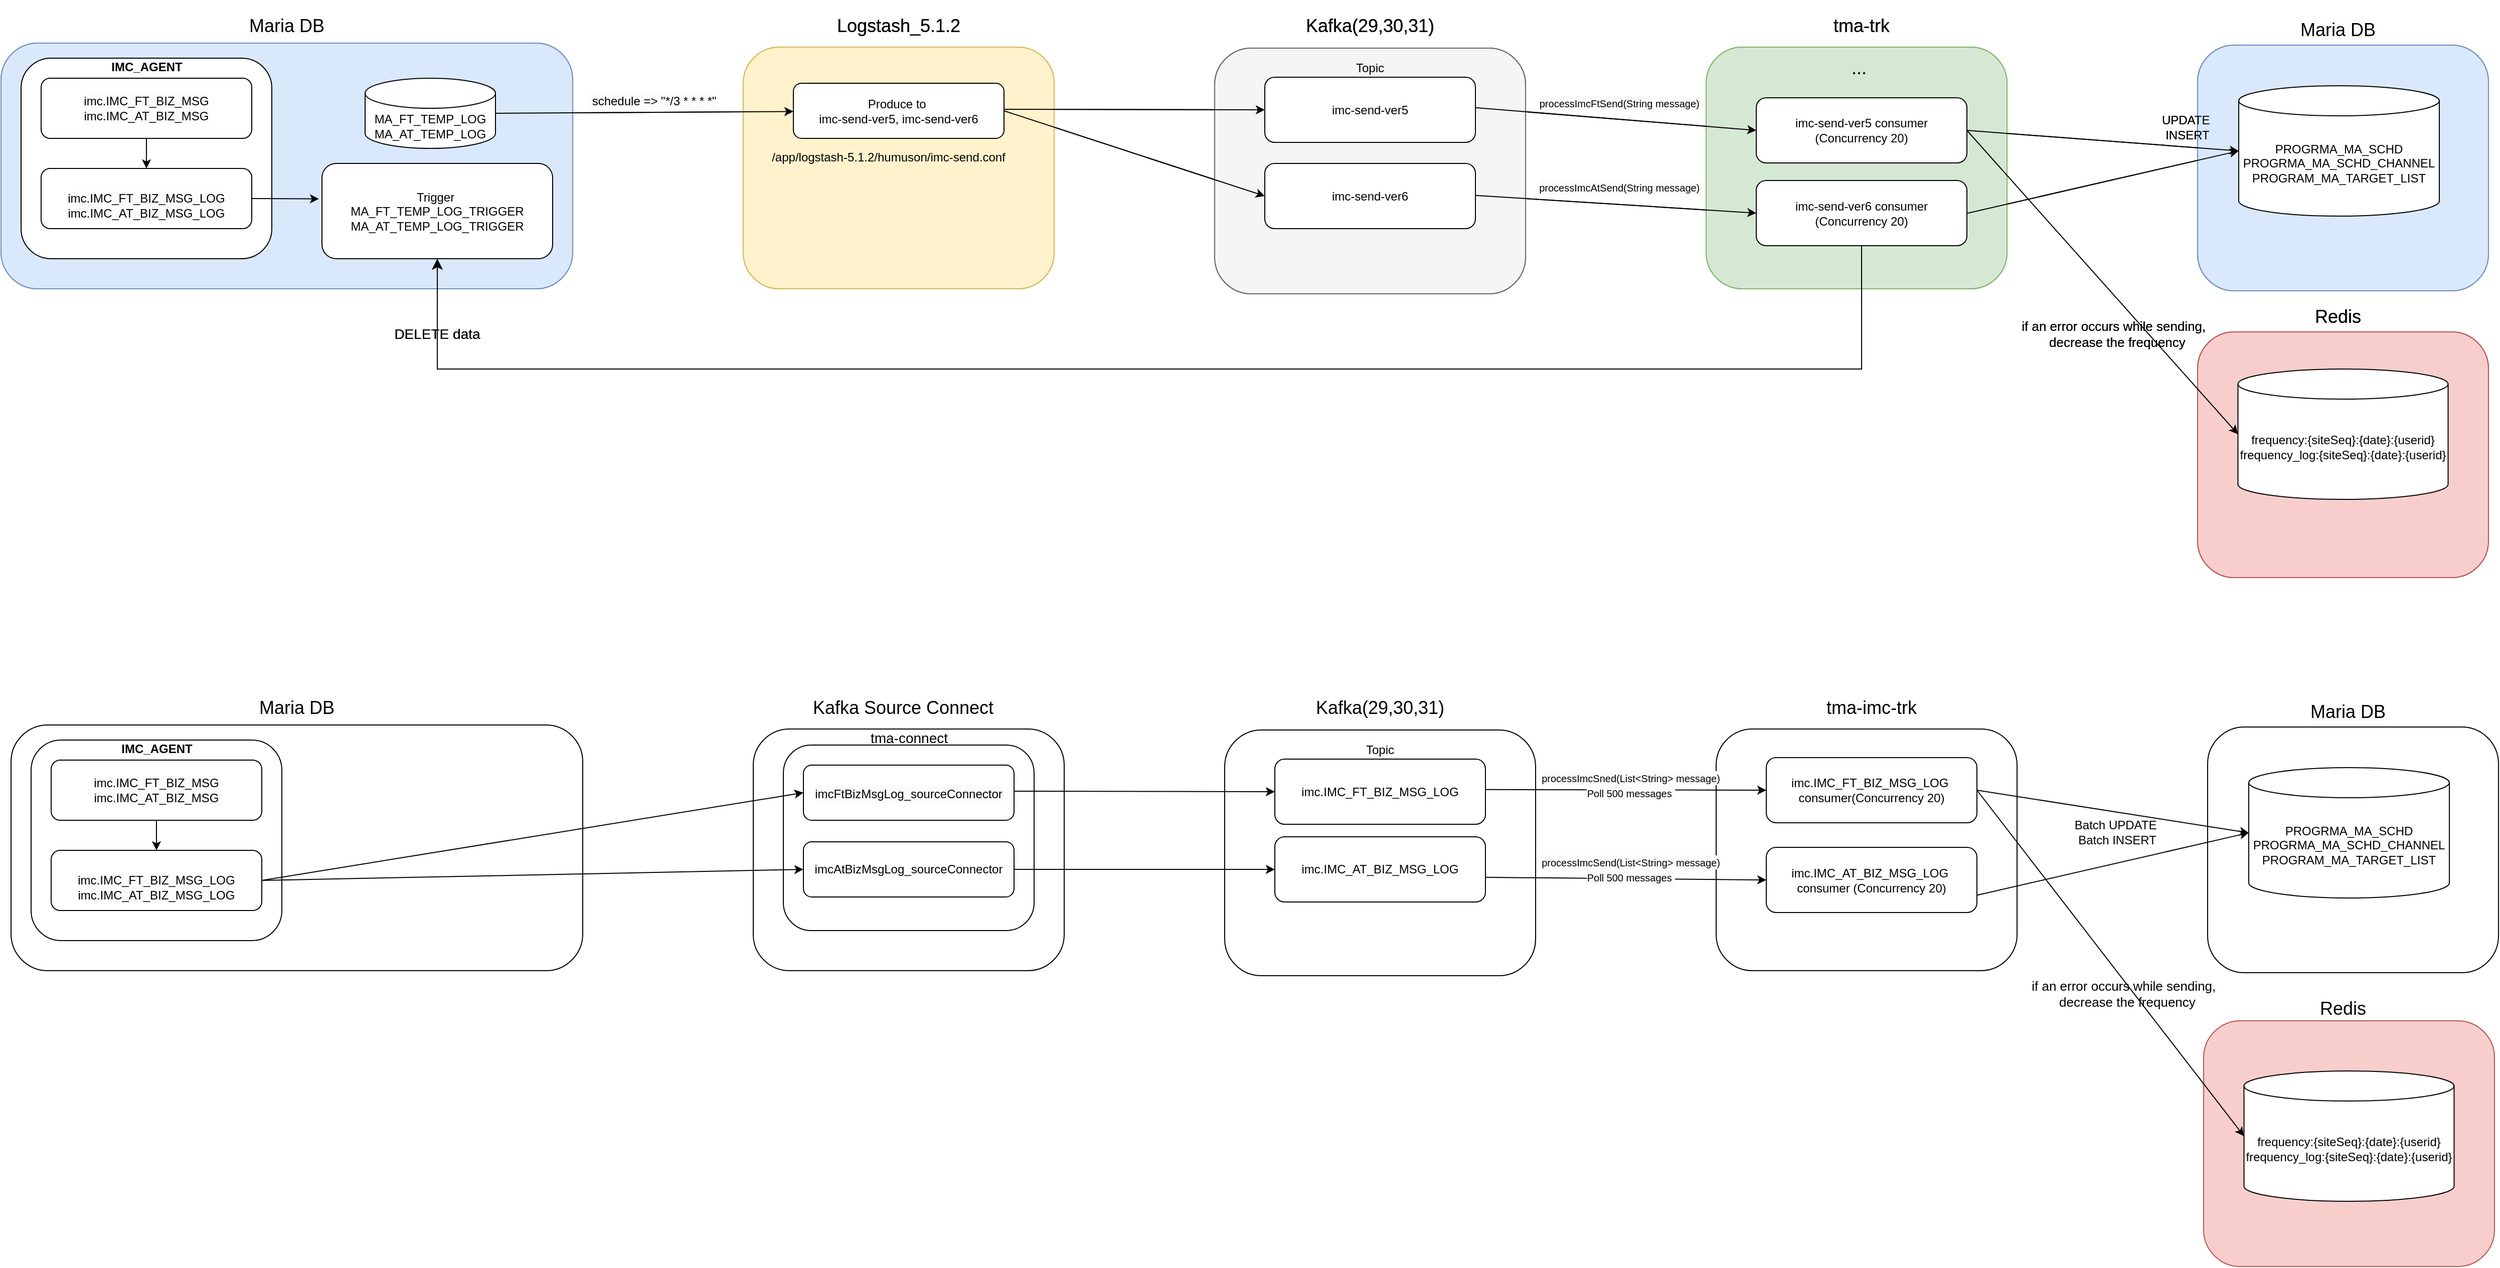 <mxfile version="26.0.8">
  <diagram name="페이지-1" id="2BVbqMhdBLBeodlYeCQW">
    <mxGraphModel dx="2314" dy="1121" grid="1" gridSize="10" guides="1" tooltips="1" connect="1" arrows="1" fold="1" page="1" pageScale="1" pageWidth="827" pageHeight="1169" math="0" shadow="0">
      <root>
        <mxCell id="0" />
        <mxCell id="1" parent="0" />
        <mxCell id="XTlqyo5tHkv6LKNm7WAt-1" value="" style="rounded=1;whiteSpace=wrap;html=1;fillColor=#dae8fc;strokeColor=#6c8ebf;" vertex="1" parent="1">
          <mxGeometry x="50" y="95" width="570" height="245" as="geometry" />
        </mxCell>
        <mxCell id="XTlqyo5tHkv6LKNm7WAt-2" value="" style="rounded=1;whiteSpace=wrap;html=1;" vertex="1" parent="1">
          <mxGeometry x="70" y="110" width="250" height="200" as="geometry" />
        </mxCell>
        <mxCell id="XTlqyo5tHkv6LKNm7WAt-3" value="Trigger&amp;nbsp;&lt;div&gt;MA_FT_TEMP_LOG_TRIGGER&lt;/div&gt;&lt;div&gt;MA_AT_TEMP_LOG_TRIGGER&lt;/div&gt;" style="rounded=1;whiteSpace=wrap;html=1;" vertex="1" parent="1">
          <mxGeometry x="370" y="215" width="230" height="95" as="geometry" />
        </mxCell>
        <mxCell id="XTlqyo5tHkv6LKNm7WAt-4" value="&lt;h3&gt;&lt;span style=&quot;color: rgb(0, 0, 0); font-family: Helvetica; font-style: normal; font-variant-ligatures: normal; font-variant-caps: normal; font-weight: 400; letter-spacing: normal; orphans: 2; text-align: center; text-indent: 0px; text-transform: none; widows: 2; word-spacing: 0px; -webkit-text-stroke-width: 0px; white-space: normal; background-color: rgb(251, 251, 251); text-decoration-thickness: initial; text-decoration-style: initial; text-decoration-color: initial; float: none; display: inline !important;&quot;&gt;&lt;font style=&quot;font-size: 18px;&quot;&gt;Maria DB&lt;/font&gt;&lt;/span&gt;&lt;/h3&gt;" style="text;html=1;align=center;verticalAlign=middle;whiteSpace=wrap;rounded=0;" vertex="1" parent="1">
          <mxGeometry x="265" y="60" width="140" height="35" as="geometry" />
        </mxCell>
        <mxCell id="XTlqyo5tHkv6LKNm7WAt-5" value="&lt;br style=&quot;forced-color-adjust: none; color: rgb(0, 0, 0); font-family: Helvetica; font-size: 12px; font-style: normal; font-variant-ligatures: normal; font-variant-caps: normal; font-weight: 400; letter-spacing: normal; orphans: 2; text-align: center; text-indent: 0px; text-transform: none; widows: 2; word-spacing: 0px; -webkit-text-stroke-width: 0px; white-space: normal; background-color: rgb(251, 251, 251); text-decoration-thickness: initial; text-decoration-style: initial; text-decoration-color: initial;&quot;&gt;&lt;div style=&quot;forced-color-adjust: none; color: rgb(0, 0, 0); font-family: Helvetica; font-size: 12px; font-style: normal; font-variant-ligatures: normal; font-variant-caps: normal; font-weight: 400; letter-spacing: normal; orphans: 2; text-align: center; text-indent: 0px; text-transform: none; widows: 2; word-spacing: 0px; -webkit-text-stroke-width: 0px; white-space: normal; background-color: rgb(251, 251, 251); text-decoration-thickness: initial; text-decoration-style: initial; text-decoration-color: initial;&quot;&gt;imc.IMC_FT_BIZ_MSG_LOG&lt;/div&gt;&lt;div style=&quot;forced-color-adjust: none; color: rgb(0, 0, 0); font-family: Helvetica; font-size: 12px; font-style: normal; font-variant-ligatures: normal; font-variant-caps: normal; font-weight: 400; letter-spacing: normal; orphans: 2; text-align: center; text-indent: 0px; text-transform: none; widows: 2; word-spacing: 0px; -webkit-text-stroke-width: 0px; white-space: normal; background-color: rgb(251, 251, 251); text-decoration-thickness: initial; text-decoration-style: initial; text-decoration-color: initial;&quot;&gt;imc.IMC_AT_BIZ_MSG_LOG&lt;/div&gt;" style="rounded=1;whiteSpace=wrap;html=1;" vertex="1" parent="1">
          <mxGeometry x="90" y="220" width="210" height="60" as="geometry" />
        </mxCell>
        <mxCell id="XTlqyo5tHkv6LKNm7WAt-6" value="&lt;span style=&quot;color: rgb(0, 0, 0); font-family: Helvetica; font-size: 12px; font-style: normal; font-variant-ligatures: normal; font-variant-caps: normal; font-weight: 400; letter-spacing: normal; orphans: 2; text-align: center; text-indent: 0px; text-transform: none; widows: 2; word-spacing: 0px; -webkit-text-stroke-width: 0px; white-space: normal; background-color: rgb(251, 251, 251); text-decoration-thickness: initial; text-decoration-style: initial; text-decoration-color: initial; float: none; display: inline !important;&quot;&gt;imc.IMC_FT_BIZ_MSG&lt;/span&gt;&lt;div&gt;&lt;span style=&quot;color: rgb(0, 0, 0); font-family: Helvetica; font-size: 12px; font-style: normal; font-variant-ligatures: normal; font-variant-caps: normal; font-weight: 400; letter-spacing: normal; orphans: 2; text-align: center; text-indent: 0px; text-transform: none; widows: 2; word-spacing: 0px; -webkit-text-stroke-width: 0px; white-space: normal; background-color: rgb(251, 251, 251); text-decoration-thickness: initial; text-decoration-style: initial; text-decoration-color: initial; float: none; display: inline !important;&quot;&gt;imc.IMC_AT_BIZ_MSG&lt;/span&gt;&lt;/div&gt;" style="rounded=1;whiteSpace=wrap;html=1;" vertex="1" parent="1">
          <mxGeometry x="90" y="130" width="210" height="60" as="geometry" />
        </mxCell>
        <mxCell id="XTlqyo5tHkv6LKNm7WAt-7" value="" style="endArrow=classic;html=1;rounded=0;exitX=0.5;exitY=1;exitDx=0;exitDy=0;entryX=0.5;entryY=0;entryDx=0;entryDy=0;" edge="1" parent="1" source="XTlqyo5tHkv6LKNm7WAt-6" target="XTlqyo5tHkv6LKNm7WAt-5">
          <mxGeometry width="50" height="50" relative="1" as="geometry">
            <mxPoint x="400" y="340" as="sourcePoint" />
            <mxPoint x="450" y="290" as="targetPoint" />
          </mxGeometry>
        </mxCell>
        <mxCell id="XTlqyo5tHkv6LKNm7WAt-8" value="&lt;font style=&quot;font-size: 12px;&quot;&gt;IMC_AGENT&lt;/font&gt;" style="text;strokeColor=none;fillColor=none;html=1;fontSize=24;fontStyle=1;verticalAlign=middle;align=center;" vertex="1" parent="1">
          <mxGeometry x="145" y="100" width="100" height="30" as="geometry" />
        </mxCell>
        <mxCell id="XTlqyo5tHkv6LKNm7WAt-9" value="MA_FT_TEMP_LOG&lt;div&gt;MA_AT_TEMP_LOG&lt;/div&gt;" style="shape=cylinder3;whiteSpace=wrap;html=1;boundedLbl=1;backgroundOutline=1;size=15;" vertex="1" parent="1">
          <mxGeometry x="413" y="130" width="130" height="70" as="geometry" />
        </mxCell>
        <mxCell id="XTlqyo5tHkv6LKNm7WAt-10" value="" style="rounded=1;whiteSpace=wrap;html=1;fillColor=#fff2cc;strokeColor=#d6b656;" vertex="1" parent="1">
          <mxGeometry x="790" y="99" width="310" height="241" as="geometry" />
        </mxCell>
        <mxCell id="XTlqyo5tHkv6LKNm7WAt-11" value="&lt;font style=&quot;font-size: 18px;&quot;&gt;Logstash_5.1.2&lt;/font&gt;" style="text;html=1;align=center;verticalAlign=middle;whiteSpace=wrap;rounded=0;" vertex="1" parent="1">
          <mxGeometry x="875" y="60" width="140" height="35" as="geometry" />
        </mxCell>
        <mxCell id="XTlqyo5tHkv6LKNm7WAt-12" value="" style="endArrow=classic;html=1;rounded=0;exitX=1;exitY=0.5;exitDx=0;exitDy=0;entryX=-0.013;entryY=0.372;entryDx=0;entryDy=0;entryPerimeter=0;" edge="1" parent="1" source="XTlqyo5tHkv6LKNm7WAt-5" target="XTlqyo5tHkv6LKNm7WAt-3">
          <mxGeometry width="50" height="50" relative="1" as="geometry">
            <mxPoint x="700" y="300" as="sourcePoint" />
            <mxPoint x="750" y="250" as="targetPoint" />
          </mxGeometry>
        </mxCell>
        <mxCell id="XTlqyo5tHkv6LKNm7WAt-13" value="Produce to&amp;nbsp;&lt;div&gt;imc-send-ver5, imc-send-ver6&lt;/div&gt;" style="rounded=1;whiteSpace=wrap;html=1;" vertex="1" parent="1">
          <mxGeometry x="840" y="135" width="210" height="55" as="geometry" />
        </mxCell>
        <mxCell id="XTlqyo5tHkv6LKNm7WAt-14" value="" style="rounded=1;whiteSpace=wrap;html=1;fillColor=#f5f5f5;fontColor=#333333;strokeColor=#666666;" vertex="1" parent="1">
          <mxGeometry x="1260" y="100" width="310" height="245" as="geometry" />
        </mxCell>
        <mxCell id="XTlqyo5tHkv6LKNm7WAt-15" value="&lt;font style=&quot;font-size: 18px;&quot;&gt;Kafka(29,30,31)&lt;/font&gt;" style="text;html=1;align=center;verticalAlign=middle;whiteSpace=wrap;rounded=0;" vertex="1" parent="1">
          <mxGeometry x="1345" y="60" width="140" height="35" as="geometry" />
        </mxCell>
        <mxCell id="XTlqyo5tHkv6LKNm7WAt-16" value="imc-send-ver5" style="rounded=1;whiteSpace=wrap;html=1;" vertex="1" parent="1">
          <mxGeometry x="1310" y="129" width="210" height="65" as="geometry" />
        </mxCell>
        <mxCell id="XTlqyo5tHkv6LKNm7WAt-17" value="Topic" style="text;html=1;align=center;verticalAlign=middle;whiteSpace=wrap;rounded=0;" vertex="1" parent="1">
          <mxGeometry x="1385" y="105" width="60" height="30" as="geometry" />
        </mxCell>
        <mxCell id="XTlqyo5tHkv6LKNm7WAt-18" value="" style="endArrow=classic;html=1;rounded=0;exitX=1;exitY=0.5;exitDx=0;exitDy=0;exitPerimeter=0;" edge="1" parent="1" source="XTlqyo5tHkv6LKNm7WAt-9" target="XTlqyo5tHkv6LKNm7WAt-13">
          <mxGeometry width="50" height="50" relative="1" as="geometry">
            <mxPoint x="970" y="300" as="sourcePoint" />
            <mxPoint x="1020" y="250" as="targetPoint" />
          </mxGeometry>
        </mxCell>
        <mxCell id="XTlqyo5tHkv6LKNm7WAt-19" value="&lt;meta charset=&quot;utf-8&quot;&gt;&lt;span style=&quot;color: rgb(0, 0, 0); font-family: Helvetica; font-size: 12px; font-style: normal; font-variant-ligatures: normal; font-variant-caps: normal; font-weight: 400; letter-spacing: normal; orphans: 2; text-align: center; text-indent: 0px; text-transform: none; widows: 2; word-spacing: 0px; -webkit-text-stroke-width: 0px; white-space: normal; background-color: rgb(251, 251, 251); text-decoration-thickness: initial; text-decoration-style: initial; text-decoration-color: initial; display: inline !important; float: none;&quot;&gt;&amp;nbsp;schedule =&amp;gt; &quot;*/3 * * * *&quot;&lt;/span&gt;" style="text;strokeColor=none;fillColor=none;align=left;verticalAlign=middle;spacingLeft=4;spacingRight=4;overflow=hidden;points=[[0,0.5],[1,0.5]];portConstraint=eastwest;rotatable=0;whiteSpace=wrap;html=1;" vertex="1" parent="1">
          <mxGeometry x="630" y="135" width="160" height="35" as="geometry" />
        </mxCell>
        <mxCell id="XTlqyo5tHkv6LKNm7WAt-20" value="" style="endArrow=classic;html=1;rounded=0;exitX=1;exitY=0.5;exitDx=0;exitDy=0;exitPerimeter=0;entryX=0;entryY=0.5;entryDx=0;entryDy=0;" edge="1" parent="1" target="XTlqyo5tHkv6LKNm7WAt-16">
          <mxGeometry width="50" height="50" relative="1" as="geometry">
            <mxPoint x="1050" y="161" as="sourcePoint" />
            <mxPoint x="1347" y="159" as="targetPoint" />
          </mxGeometry>
        </mxCell>
        <mxCell id="XTlqyo5tHkv6LKNm7WAt-21" value="imc-send-ver6" style="rounded=1;whiteSpace=wrap;html=1;" vertex="1" parent="1">
          <mxGeometry x="1310" y="215" width="210" height="65" as="geometry" />
        </mxCell>
        <mxCell id="XTlqyo5tHkv6LKNm7WAt-22" value="" style="endArrow=classic;html=1;rounded=0;exitX=1;exitY=0.5;exitDx=0;exitDy=0;entryX=0;entryY=0.5;entryDx=0;entryDy=0;" edge="1" parent="1" source="XTlqyo5tHkv6LKNm7WAt-13" target="XTlqyo5tHkv6LKNm7WAt-21">
          <mxGeometry width="50" height="50" relative="1" as="geometry">
            <mxPoint x="1060" y="171" as="sourcePoint" />
            <mxPoint x="1320" y="172" as="targetPoint" />
          </mxGeometry>
        </mxCell>
        <mxCell id="XTlqyo5tHkv6LKNm7WAt-23" value="/app/logstash-5.1.2/humuson/imc-send.conf" style="text;html=1;align=center;verticalAlign=middle;whiteSpace=wrap;rounded=0;" vertex="1" parent="1">
          <mxGeometry x="780" y="194" width="310" height="30" as="geometry" />
        </mxCell>
        <mxCell id="XTlqyo5tHkv6LKNm7WAt-24" value="" style="rounded=1;whiteSpace=wrap;html=1;fillColor=#d5e8d4;strokeColor=#82b366;" vertex="1" parent="1">
          <mxGeometry x="1750" y="99" width="300" height="241" as="geometry" />
        </mxCell>
        <mxCell id="XTlqyo5tHkv6LKNm7WAt-25" value="&lt;font style=&quot;font-size: 18px;&quot;&gt;tma-trk&lt;/font&gt;" style="text;html=1;align=center;verticalAlign=middle;whiteSpace=wrap;rounded=0;" vertex="1" parent="1">
          <mxGeometry x="1835" y="60" width="140" height="35" as="geometry" />
        </mxCell>
        <mxCell id="XTlqyo5tHkv6LKNm7WAt-26" value="imc-send-ver5 consumer&lt;div&gt;(Concurrency 20)&lt;/div&gt;" style="rounded=1;whiteSpace=wrap;html=1;" vertex="1" parent="1">
          <mxGeometry x="1800" y="149.5" width="210" height="65" as="geometry" />
        </mxCell>
        <mxCell id="XTlqyo5tHkv6LKNm7WAt-27" value="imc-send-ver6 consumer&lt;div&gt;(Concurrency 20)&lt;/div&gt;" style="rounded=1;whiteSpace=wrap;html=1;" vertex="1" parent="1">
          <mxGeometry x="1800" y="232" width="210" height="65" as="geometry" />
        </mxCell>
        <mxCell id="XTlqyo5tHkv6LKNm7WAt-28" value="&lt;font style=&quot;font-size: 18px;&quot;&gt;...&amp;nbsp;&lt;/font&gt;" style="text;html=1;align=center;verticalAlign=middle;whiteSpace=wrap;rounded=0;" vertex="1" parent="1">
          <mxGeometry x="1835" y="102.5" width="140" height="35" as="geometry" />
        </mxCell>
        <mxCell id="XTlqyo5tHkv6LKNm7WAt-29" value="" style="edgeStyle=segmentEdgeStyle;endArrow=classic;html=1;curved=0;rounded=0;endSize=8;startSize=8;entryX=0.5;entryY=1;entryDx=0;entryDy=0;exitX=0.5;exitY=1;exitDx=0;exitDy=0;" edge="1" parent="1" source="XTlqyo5tHkv6LKNm7WAt-27" target="XTlqyo5tHkv6LKNm7WAt-3">
          <mxGeometry width="50" height="50" relative="1" as="geometry">
            <mxPoint x="1689.412" y="420" as="sourcePoint" />
            <mxPoint x="450" y="320" as="targetPoint" />
            <Array as="points">
              <mxPoint x="1905" y="420" />
              <mxPoint x="485" y="420" />
            </Array>
          </mxGeometry>
        </mxCell>
        <mxCell id="XTlqyo5tHkv6LKNm7WAt-30" value="&lt;font style=&quot;font-size: 14px;&quot;&gt;DELETE data&lt;/font&gt;" style="text;html=1;align=center;verticalAlign=middle;whiteSpace=wrap;rounded=0;" vertex="1" parent="1">
          <mxGeometry x="415" y="370" width="140" height="30" as="geometry" />
        </mxCell>
        <mxCell id="XTlqyo5tHkv6LKNm7WAt-31" value="" style="endArrow=classic;html=1;rounded=0;exitX=1;exitY=0.5;exitDx=0;exitDy=0;exitPerimeter=0;entryX=0;entryY=0.5;entryDx=0;entryDy=0;" edge="1" parent="1" target="XTlqyo5tHkv6LKNm7WAt-26">
          <mxGeometry width="50" height="50" relative="1" as="geometry">
            <mxPoint x="1520" y="159.41" as="sourcePoint" />
            <mxPoint x="1780" y="160.41" as="targetPoint" />
          </mxGeometry>
        </mxCell>
        <mxCell id="XTlqyo5tHkv6LKNm7WAt-32" value="" style="endArrow=classic;html=1;rounded=0;exitX=1;exitY=0.5;exitDx=0;exitDy=0;exitPerimeter=0;entryX=0;entryY=0.5;entryDx=0;entryDy=0;" edge="1" parent="1" target="XTlqyo5tHkv6LKNm7WAt-27">
          <mxGeometry width="50" height="50" relative="1" as="geometry">
            <mxPoint x="1520" y="246.91" as="sourcePoint" />
            <mxPoint x="1780" y="247.91" as="targetPoint" />
          </mxGeometry>
        </mxCell>
        <mxCell id="XTlqyo5tHkv6LKNm7WAt-33" value="&lt;span style=&quot;color: rgb(0, 0, 0); font-family: Helvetica; font-style: normal; font-variant-ligatures: normal; font-variant-caps: normal; font-weight: 400; letter-spacing: normal; orphans: 2; text-align: center; text-indent: 0px; text-transform: none; widows: 2; word-spacing: 0px; -webkit-text-stroke-width: 0px; white-space: normal; background-color: rgb(251, 251, 251); text-decoration-thickness: initial; text-decoration-style: initial; text-decoration-color: initial; float: none; display: inline !important;&quot;&gt;&lt;font style=&quot;font-size: 10px;&quot;&gt;processImcSned(String message)&amp;nbsp;&lt;/font&gt;&lt;/span&gt;" style="text;html=1;align=center;verticalAlign=middle;whiteSpace=wrap;rounded=0;" vertex="1" parent="1">
          <mxGeometry x="1560" y="140" width="210" height="30" as="geometry" />
        </mxCell>
        <mxCell id="XTlqyo5tHkv6LKNm7WAt-34" value="&lt;span style=&quot;color: rgb(0, 0, 0); font-family: Helvetica; font-style: normal; font-variant-ligatures: normal; font-variant-caps: normal; font-weight: 400; letter-spacing: normal; orphans: 2; text-align: center; text-indent: 0px; text-transform: none; widows: 2; word-spacing: 0px; -webkit-text-stroke-width: 0px; white-space: normal; background-color: rgb(251, 251, 251); text-decoration-thickness: initial; text-decoration-style: initial; text-decoration-color: initial; float: none; display: inline !important;&quot;&gt;&lt;font style=&quot;font-size: 10px;&quot;&gt;processImcSned(String message)&amp;nbsp;&lt;/font&gt;&lt;/span&gt;" style="text;html=1;align=center;verticalAlign=middle;whiteSpace=wrap;rounded=0;" vertex="1" parent="1">
          <mxGeometry x="1560" y="224" width="210" height="30" as="geometry" />
        </mxCell>
        <mxCell id="XTlqyo5tHkv6LKNm7WAt-35" value="&lt;h3&gt;&lt;span style=&quot;color: rgb(0, 0, 0); font-family: Helvetica; font-style: normal; font-variant-ligatures: normal; font-variant-caps: normal; font-weight: 400; letter-spacing: normal; orphans: 2; text-align: center; text-indent: 0px; text-transform: none; widows: 2; word-spacing: 0px; -webkit-text-stroke-width: 0px; white-space: normal; background-color: rgb(251, 251, 251); text-decoration-thickness: initial; text-decoration-style: initial; text-decoration-color: initial; float: none; display: inline !important;&quot;&gt;&lt;font style=&quot;font-size: 18px;&quot;&gt;Maria DB&lt;/font&gt;&lt;/span&gt;&lt;/h3&gt;" style="text;html=1;align=center;verticalAlign=middle;whiteSpace=wrap;rounded=0;" vertex="1" parent="1">
          <mxGeometry x="2310" y="64" width="140" height="35" as="geometry" />
        </mxCell>
        <mxCell id="XTlqyo5tHkv6LKNm7WAt-36" value="" style="rounded=1;whiteSpace=wrap;html=1;fillColor=#dae8fc;strokeColor=#6c8ebf;" vertex="1" parent="1">
          <mxGeometry x="2240" y="97" width="290" height="245" as="geometry" />
        </mxCell>
        <mxCell id="XTlqyo5tHkv6LKNm7WAt-37" value="PROGRMA_MA_SCHD&lt;div&gt;PROGRMA_MA_SCHD_CHANNEL&lt;/div&gt;&lt;div&gt;PROGRAM_MA_TARGET_LIST&lt;/div&gt;" style="shape=cylinder3;whiteSpace=wrap;html=1;boundedLbl=1;backgroundOutline=1;size=15;" vertex="1" parent="1">
          <mxGeometry x="2281" y="137.5" width="200" height="130" as="geometry" />
        </mxCell>
        <mxCell id="XTlqyo5tHkv6LKNm7WAt-38" value="" style="endArrow=classic;html=1;rounded=0;exitX=1;exitY=0.5;exitDx=0;exitDy=0;entryX=0;entryY=0.5;entryDx=0;entryDy=0;entryPerimeter=0;" edge="1" parent="1" source="XTlqyo5tHkv6LKNm7WAt-26" target="XTlqyo5tHkv6LKNm7WAt-37">
          <mxGeometry width="50" height="50" relative="1" as="geometry">
            <mxPoint x="2009.0" y="174" as="sourcePoint" />
            <mxPoint x="2289.0" y="182.02" as="targetPoint" />
          </mxGeometry>
        </mxCell>
        <mxCell id="XTlqyo5tHkv6LKNm7WAt-39" value="" style="endArrow=classic;html=1;rounded=0;exitX=1;exitY=0.5;exitDx=0;exitDy=0;entryX=0;entryY=0.5;entryDx=0;entryDy=0;entryPerimeter=0;" edge="1" parent="1" target="XTlqyo5tHkv6LKNm7WAt-37">
          <mxGeometry width="50" height="50" relative="1" as="geometry">
            <mxPoint x="2010.0" y="264.75" as="sourcePoint" />
            <mxPoint x="2291" y="213.25" as="targetPoint" />
          </mxGeometry>
        </mxCell>
        <mxCell id="XTlqyo5tHkv6LKNm7WAt-40" value="UPDATE&amp;nbsp;&lt;div&gt;INSERT&lt;/div&gt;" style="text;html=1;align=center;verticalAlign=middle;whiteSpace=wrap;rounded=0;" vertex="1" parent="1">
          <mxGeometry x="2170" y="164" width="120" height="30" as="geometry" />
        </mxCell>
        <mxCell id="XTlqyo5tHkv6LKNm7WAt-41" value="&lt;h3&gt;&lt;span style=&quot;font-size: 18px; font-weight: 400;&quot;&gt;Redis&lt;/span&gt;&lt;/h3&gt;" style="text;html=1;align=center;verticalAlign=middle;whiteSpace=wrap;rounded=0;" vertex="1" parent="1">
          <mxGeometry x="2310" y="350" width="140" height="35" as="geometry" />
        </mxCell>
        <mxCell id="XTlqyo5tHkv6LKNm7WAt-42" value="" style="rounded=1;whiteSpace=wrap;html=1;fillColor=#f8cecc;strokeColor=#b85450;" vertex="1" parent="1">
          <mxGeometry x="2240" y="383" width="290" height="245" as="geometry" />
        </mxCell>
        <mxCell id="XTlqyo5tHkv6LKNm7WAt-43" value="&lt;br&gt;&lt;div&gt;frequency:&lt;span style=&quot;background-color: transparent; color: light-dark(rgb(0, 0, 0), rgb(255, 255, 255));&quot;&gt;{siteSeq}:{date}:{userid}&lt;/span&gt;&lt;/div&gt;&lt;div&gt;frequency_log:{siteSeq}:{date}:{userid}&lt;/div&gt;" style="shape=cylinder3;whiteSpace=wrap;html=1;boundedLbl=1;backgroundOutline=1;size=15;" vertex="1" parent="1">
          <mxGeometry x="2270.5" y="423.5" width="229" height="130" as="geometry" />
        </mxCell>
        <mxCell id="XTlqyo5tHkv6LKNm7WAt-45" value="&lt;font style=&quot;font-size: 13px;&quot;&gt;if an error occurs while sending,&amp;nbsp;&amp;nbsp;&lt;/font&gt;&lt;div&gt;&lt;font style=&quot;font-size: 13px;&quot;&gt;decrease the frequency&lt;/font&gt;&lt;/div&gt;" style="text;html=1;align=center;verticalAlign=middle;whiteSpace=wrap;rounded=0;" vertex="1" parent="1">
          <mxGeometry x="2050" y="370" width="220" height="30" as="geometry" />
        </mxCell>
        <mxCell id="XTlqyo5tHkv6LKNm7WAt-46" value="" style="rounded=1;whiteSpace=wrap;html=1;fillColor=#dae8fc;strokeColor=#6c8ebf;" vertex="1" parent="1">
          <mxGeometry x="50" y="95" width="570" height="245" as="geometry" />
        </mxCell>
        <mxCell id="XTlqyo5tHkv6LKNm7WAt-47" value="" style="rounded=1;whiteSpace=wrap;html=1;" vertex="1" parent="1">
          <mxGeometry x="70" y="110" width="250" height="200" as="geometry" />
        </mxCell>
        <mxCell id="XTlqyo5tHkv6LKNm7WAt-48" value="Trigger&amp;nbsp;&lt;div&gt;MA_FT_TEMP_LOG_TRIGGER&lt;/div&gt;&lt;div&gt;MA_AT_TEMP_LOG_TRIGGER&lt;/div&gt;" style="rounded=1;whiteSpace=wrap;html=1;" vertex="1" parent="1">
          <mxGeometry x="370" y="215" width="230" height="95" as="geometry" />
        </mxCell>
        <mxCell id="XTlqyo5tHkv6LKNm7WAt-49" value="&lt;h3&gt;&lt;span style=&quot;color: rgb(0, 0, 0); font-family: Helvetica; font-style: normal; font-variant-ligatures: normal; font-variant-caps: normal; font-weight: 400; letter-spacing: normal; orphans: 2; text-align: center; text-indent: 0px; text-transform: none; widows: 2; word-spacing: 0px; -webkit-text-stroke-width: 0px; white-space: normal; background-color: rgb(251, 251, 251); text-decoration-thickness: initial; text-decoration-style: initial; text-decoration-color: initial; float: none; display: inline !important;&quot;&gt;&lt;font style=&quot;font-size: 18px;&quot;&gt;Maria DB&lt;/font&gt;&lt;/span&gt;&lt;/h3&gt;" style="text;html=1;align=center;verticalAlign=middle;whiteSpace=wrap;rounded=0;" vertex="1" parent="1">
          <mxGeometry x="265" y="60" width="140" height="35" as="geometry" />
        </mxCell>
        <mxCell id="XTlqyo5tHkv6LKNm7WAt-50" value="&lt;br style=&quot;forced-color-adjust: none; color: rgb(0, 0, 0); font-family: Helvetica; font-size: 12px; font-style: normal; font-variant-ligatures: normal; font-variant-caps: normal; font-weight: 400; letter-spacing: normal; orphans: 2; text-align: center; text-indent: 0px; text-transform: none; widows: 2; word-spacing: 0px; -webkit-text-stroke-width: 0px; white-space: normal; background-color: rgb(251, 251, 251); text-decoration-thickness: initial; text-decoration-style: initial; text-decoration-color: initial;&quot;&gt;&lt;div style=&quot;forced-color-adjust: none; color: rgb(0, 0, 0); font-family: Helvetica; font-size: 12px; font-style: normal; font-variant-ligatures: normal; font-variant-caps: normal; font-weight: 400; letter-spacing: normal; orphans: 2; text-align: center; text-indent: 0px; text-transform: none; widows: 2; word-spacing: 0px; -webkit-text-stroke-width: 0px; white-space: normal; background-color: rgb(251, 251, 251); text-decoration-thickness: initial; text-decoration-style: initial; text-decoration-color: initial;&quot;&gt;imc.IMC_FT_BIZ_MSG_LOG&lt;/div&gt;&lt;div style=&quot;forced-color-adjust: none; color: rgb(0, 0, 0); font-family: Helvetica; font-size: 12px; font-style: normal; font-variant-ligatures: normal; font-variant-caps: normal; font-weight: 400; letter-spacing: normal; orphans: 2; text-align: center; text-indent: 0px; text-transform: none; widows: 2; word-spacing: 0px; -webkit-text-stroke-width: 0px; white-space: normal; background-color: rgb(251, 251, 251); text-decoration-thickness: initial; text-decoration-style: initial; text-decoration-color: initial;&quot;&gt;imc.IMC_AT_BIZ_MSG_LOG&lt;/div&gt;" style="rounded=1;whiteSpace=wrap;html=1;" vertex="1" parent="1">
          <mxGeometry x="90" y="220" width="210" height="60" as="geometry" />
        </mxCell>
        <mxCell id="XTlqyo5tHkv6LKNm7WAt-51" value="&lt;span style=&quot;color: rgb(0, 0, 0); font-family: Helvetica; font-size: 12px; font-style: normal; font-variant-ligatures: normal; font-variant-caps: normal; font-weight: 400; letter-spacing: normal; orphans: 2; text-align: center; text-indent: 0px; text-transform: none; widows: 2; word-spacing: 0px; -webkit-text-stroke-width: 0px; white-space: normal; background-color: rgb(251, 251, 251); text-decoration-thickness: initial; text-decoration-style: initial; text-decoration-color: initial; float: none; display: inline !important;&quot;&gt;imc.IMC_FT_BIZ_MSG&lt;/span&gt;&lt;div&gt;&lt;span style=&quot;color: rgb(0, 0, 0); font-family: Helvetica; font-size: 12px; font-style: normal; font-variant-ligatures: normal; font-variant-caps: normal; font-weight: 400; letter-spacing: normal; orphans: 2; text-align: center; text-indent: 0px; text-transform: none; widows: 2; word-spacing: 0px; -webkit-text-stroke-width: 0px; white-space: normal; background-color: rgb(251, 251, 251); text-decoration-thickness: initial; text-decoration-style: initial; text-decoration-color: initial; float: none; display: inline !important;&quot;&gt;imc.IMC_AT_BIZ_MSG&lt;/span&gt;&lt;/div&gt;" style="rounded=1;whiteSpace=wrap;html=1;" vertex="1" parent="1">
          <mxGeometry x="90" y="130" width="210" height="60" as="geometry" />
        </mxCell>
        <mxCell id="XTlqyo5tHkv6LKNm7WAt-52" value="" style="endArrow=classic;html=1;rounded=0;exitX=0.5;exitY=1;exitDx=0;exitDy=0;entryX=0.5;entryY=0;entryDx=0;entryDy=0;" edge="1" parent="1" source="XTlqyo5tHkv6LKNm7WAt-51" target="XTlqyo5tHkv6LKNm7WAt-50">
          <mxGeometry width="50" height="50" relative="1" as="geometry">
            <mxPoint x="400" y="340" as="sourcePoint" />
            <mxPoint x="450" y="290" as="targetPoint" />
          </mxGeometry>
        </mxCell>
        <mxCell id="XTlqyo5tHkv6LKNm7WAt-53" value="&lt;font style=&quot;font-size: 12px;&quot;&gt;IMC_AGENT&lt;/font&gt;" style="text;strokeColor=none;fillColor=none;html=1;fontSize=24;fontStyle=1;verticalAlign=middle;align=center;" vertex="1" parent="1">
          <mxGeometry x="145" y="100" width="100" height="30" as="geometry" />
        </mxCell>
        <mxCell id="XTlqyo5tHkv6LKNm7WAt-54" value="MA_FT_TEMP_LOG&lt;div&gt;MA_AT_TEMP_LOG&lt;/div&gt;" style="shape=cylinder3;whiteSpace=wrap;html=1;boundedLbl=1;backgroundOutline=1;size=15;" vertex="1" parent="1">
          <mxGeometry x="413" y="130" width="130" height="70" as="geometry" />
        </mxCell>
        <mxCell id="XTlqyo5tHkv6LKNm7WAt-55" value="" style="rounded=1;whiteSpace=wrap;html=1;fillColor=#fff2cc;strokeColor=#d6b656;" vertex="1" parent="1">
          <mxGeometry x="790" y="99" width="310" height="241" as="geometry" />
        </mxCell>
        <mxCell id="XTlqyo5tHkv6LKNm7WAt-56" value="&lt;font style=&quot;font-size: 18px;&quot;&gt;Logstash_5.1.2&lt;/font&gt;" style="text;html=1;align=center;verticalAlign=middle;whiteSpace=wrap;rounded=0;" vertex="1" parent="1">
          <mxGeometry x="875" y="60" width="140" height="35" as="geometry" />
        </mxCell>
        <mxCell id="XTlqyo5tHkv6LKNm7WAt-57" value="" style="endArrow=classic;html=1;rounded=0;exitX=1;exitY=0.5;exitDx=0;exitDy=0;entryX=-0.013;entryY=0.372;entryDx=0;entryDy=0;entryPerimeter=0;" edge="1" parent="1" source="XTlqyo5tHkv6LKNm7WAt-50" target="XTlqyo5tHkv6LKNm7WAt-48">
          <mxGeometry width="50" height="50" relative="1" as="geometry">
            <mxPoint x="700" y="300" as="sourcePoint" />
            <mxPoint x="750" y="250" as="targetPoint" />
          </mxGeometry>
        </mxCell>
        <mxCell id="XTlqyo5tHkv6LKNm7WAt-58" value="Produce to&amp;nbsp;&lt;div&gt;imc-send-ver5, imc-send-ver6&lt;/div&gt;" style="rounded=1;whiteSpace=wrap;html=1;" vertex="1" parent="1">
          <mxGeometry x="840" y="135" width="210" height="55" as="geometry" />
        </mxCell>
        <mxCell id="XTlqyo5tHkv6LKNm7WAt-59" value="" style="rounded=1;whiteSpace=wrap;html=1;fillColor=#f5f5f5;fontColor=#333333;strokeColor=#666666;" vertex="1" parent="1">
          <mxGeometry x="1260" y="100" width="310" height="245" as="geometry" />
        </mxCell>
        <mxCell id="XTlqyo5tHkv6LKNm7WAt-60" value="&lt;font style=&quot;font-size: 18px;&quot;&gt;Kafka(29,30,31)&lt;/font&gt;" style="text;html=1;align=center;verticalAlign=middle;whiteSpace=wrap;rounded=0;" vertex="1" parent="1">
          <mxGeometry x="1345" y="60" width="140" height="35" as="geometry" />
        </mxCell>
        <mxCell id="XTlqyo5tHkv6LKNm7WAt-61" value="imc-send-ver5" style="rounded=1;whiteSpace=wrap;html=1;" vertex="1" parent="1">
          <mxGeometry x="1310" y="129" width="210" height="65" as="geometry" />
        </mxCell>
        <mxCell id="XTlqyo5tHkv6LKNm7WAt-62" value="Topic" style="text;html=1;align=center;verticalAlign=middle;whiteSpace=wrap;rounded=0;" vertex="1" parent="1">
          <mxGeometry x="1385" y="105" width="60" height="30" as="geometry" />
        </mxCell>
        <mxCell id="XTlqyo5tHkv6LKNm7WAt-63" value="" style="endArrow=classic;html=1;rounded=0;exitX=1;exitY=0.5;exitDx=0;exitDy=0;exitPerimeter=0;" edge="1" parent="1" source="XTlqyo5tHkv6LKNm7WAt-54" target="XTlqyo5tHkv6LKNm7WAt-58">
          <mxGeometry width="50" height="50" relative="1" as="geometry">
            <mxPoint x="970" y="300" as="sourcePoint" />
            <mxPoint x="1020" y="250" as="targetPoint" />
          </mxGeometry>
        </mxCell>
        <mxCell id="XTlqyo5tHkv6LKNm7WAt-64" value="&lt;meta charset=&quot;utf-8&quot;&gt;&lt;span style=&quot;color: rgb(0, 0, 0); font-family: Helvetica; font-size: 12px; font-style: normal; font-variant-ligatures: normal; font-variant-caps: normal; font-weight: 400; letter-spacing: normal; orphans: 2; text-align: center; text-indent: 0px; text-transform: none; widows: 2; word-spacing: 0px; -webkit-text-stroke-width: 0px; white-space: normal; background-color: rgb(251, 251, 251); text-decoration-thickness: initial; text-decoration-style: initial; text-decoration-color: initial; display: inline !important; float: none;&quot;&gt;&amp;nbsp;schedule =&amp;gt; &quot;*/3 * * * *&quot;&lt;/span&gt;" style="text;strokeColor=none;fillColor=none;align=left;verticalAlign=middle;spacingLeft=4;spacingRight=4;overflow=hidden;points=[[0,0.5],[1,0.5]];portConstraint=eastwest;rotatable=0;whiteSpace=wrap;html=1;" vertex="1" parent="1">
          <mxGeometry x="630" y="135" width="160" height="35" as="geometry" />
        </mxCell>
        <mxCell id="XTlqyo5tHkv6LKNm7WAt-65" value="" style="endArrow=classic;html=1;rounded=0;exitX=1;exitY=0.5;exitDx=0;exitDy=0;exitPerimeter=0;entryX=0;entryY=0.5;entryDx=0;entryDy=0;" edge="1" parent="1" target="XTlqyo5tHkv6LKNm7WAt-61">
          <mxGeometry width="50" height="50" relative="1" as="geometry">
            <mxPoint x="1050" y="161" as="sourcePoint" />
            <mxPoint x="1347" y="159" as="targetPoint" />
          </mxGeometry>
        </mxCell>
        <mxCell id="XTlqyo5tHkv6LKNm7WAt-66" value="imc-send-ver6" style="rounded=1;whiteSpace=wrap;html=1;" vertex="1" parent="1">
          <mxGeometry x="1310" y="215" width="210" height="65" as="geometry" />
        </mxCell>
        <mxCell id="XTlqyo5tHkv6LKNm7WAt-67" value="" style="endArrow=classic;html=1;rounded=0;exitX=1;exitY=0.5;exitDx=0;exitDy=0;entryX=0;entryY=0.5;entryDx=0;entryDy=0;" edge="1" parent="1" source="XTlqyo5tHkv6LKNm7WAt-58" target="XTlqyo5tHkv6LKNm7WAt-66">
          <mxGeometry width="50" height="50" relative="1" as="geometry">
            <mxPoint x="1060" y="171" as="sourcePoint" />
            <mxPoint x="1320" y="172" as="targetPoint" />
          </mxGeometry>
        </mxCell>
        <mxCell id="XTlqyo5tHkv6LKNm7WAt-68" value="/app/logstash-5.1.2/humuson/imc-send.conf" style="text;html=1;align=center;verticalAlign=middle;whiteSpace=wrap;rounded=0;" vertex="1" parent="1">
          <mxGeometry x="780" y="194" width="310" height="30" as="geometry" />
        </mxCell>
        <mxCell id="XTlqyo5tHkv6LKNm7WAt-69" value="" style="rounded=1;whiteSpace=wrap;html=1;fillColor=#d5e8d4;strokeColor=#82b366;" vertex="1" parent="1">
          <mxGeometry x="1750" y="99" width="300" height="241" as="geometry" />
        </mxCell>
        <mxCell id="XTlqyo5tHkv6LKNm7WAt-70" value="&lt;font style=&quot;font-size: 18px;&quot;&gt;tma-trk&lt;/font&gt;" style="text;html=1;align=center;verticalAlign=middle;whiteSpace=wrap;rounded=0;" vertex="1" parent="1">
          <mxGeometry x="1835" y="60" width="140" height="35" as="geometry" />
        </mxCell>
        <mxCell id="XTlqyo5tHkv6LKNm7WAt-71" value="imc-send-ver5 consumer&lt;div&gt;(Concurrency 20)&lt;/div&gt;" style="rounded=1;whiteSpace=wrap;html=1;" vertex="1" parent="1">
          <mxGeometry x="1800" y="149.5" width="210" height="65" as="geometry" />
        </mxCell>
        <mxCell id="XTlqyo5tHkv6LKNm7WAt-72" value="imc-send-ver6 consumer&lt;div&gt;(Concurrency 20)&lt;/div&gt;" style="rounded=1;whiteSpace=wrap;html=1;" vertex="1" parent="1">
          <mxGeometry x="1800" y="232" width="210" height="65" as="geometry" />
        </mxCell>
        <mxCell id="XTlqyo5tHkv6LKNm7WAt-73" value="&lt;font style=&quot;font-size: 18px;&quot;&gt;...&amp;nbsp;&lt;/font&gt;" style="text;html=1;align=center;verticalAlign=middle;whiteSpace=wrap;rounded=0;" vertex="1" parent="1">
          <mxGeometry x="1835" y="102.5" width="140" height="35" as="geometry" />
        </mxCell>
        <mxCell id="XTlqyo5tHkv6LKNm7WAt-74" value="" style="edgeStyle=segmentEdgeStyle;endArrow=classic;html=1;curved=0;rounded=0;endSize=8;startSize=8;entryX=0.5;entryY=1;entryDx=0;entryDy=0;exitX=0.5;exitY=1;exitDx=0;exitDy=0;" edge="1" parent="1" source="XTlqyo5tHkv6LKNm7WAt-72" target="XTlqyo5tHkv6LKNm7WAt-48">
          <mxGeometry width="50" height="50" relative="1" as="geometry">
            <mxPoint x="1689.412" y="420" as="sourcePoint" />
            <mxPoint x="450" y="320" as="targetPoint" />
            <Array as="points">
              <mxPoint x="1905" y="420" />
              <mxPoint x="485" y="420" />
            </Array>
          </mxGeometry>
        </mxCell>
        <mxCell id="XTlqyo5tHkv6LKNm7WAt-75" value="&lt;font style=&quot;font-size: 14px;&quot;&gt;DELETE data&lt;/font&gt;" style="text;html=1;align=center;verticalAlign=middle;whiteSpace=wrap;rounded=0;" vertex="1" parent="1">
          <mxGeometry x="415" y="370" width="140" height="30" as="geometry" />
        </mxCell>
        <mxCell id="XTlqyo5tHkv6LKNm7WAt-76" value="" style="endArrow=classic;html=1;rounded=0;exitX=1;exitY=0.5;exitDx=0;exitDy=0;exitPerimeter=0;entryX=0;entryY=0.5;entryDx=0;entryDy=0;" edge="1" parent="1" target="XTlqyo5tHkv6LKNm7WAt-71">
          <mxGeometry width="50" height="50" relative="1" as="geometry">
            <mxPoint x="1520" y="159.41" as="sourcePoint" />
            <mxPoint x="1780" y="160.41" as="targetPoint" />
          </mxGeometry>
        </mxCell>
        <mxCell id="XTlqyo5tHkv6LKNm7WAt-77" value="" style="endArrow=classic;html=1;rounded=0;exitX=1;exitY=0.5;exitDx=0;exitDy=0;exitPerimeter=0;entryX=0;entryY=0.5;entryDx=0;entryDy=0;" edge="1" parent="1" target="XTlqyo5tHkv6LKNm7WAt-72">
          <mxGeometry width="50" height="50" relative="1" as="geometry">
            <mxPoint x="1520" y="246.91" as="sourcePoint" />
            <mxPoint x="1780" y="247.91" as="targetPoint" />
          </mxGeometry>
        </mxCell>
        <mxCell id="XTlqyo5tHkv6LKNm7WAt-78" value="&lt;span style=&quot;color: rgb(0, 0, 0); font-family: Helvetica; font-style: normal; font-variant-ligatures: normal; font-variant-caps: normal; font-weight: 400; letter-spacing: normal; orphans: 2; text-align: center; text-indent: 0px; text-transform: none; widows: 2; word-spacing: 0px; -webkit-text-stroke-width: 0px; white-space: normal; background-color: rgb(251, 251, 251); text-decoration-thickness: initial; text-decoration-style: initial; text-decoration-color: initial; float: none; display: inline !important;&quot;&gt;&lt;font style=&quot;font-size: 10px;&quot;&gt;processImcFtSend(String message)&amp;nbsp;&lt;/font&gt;&lt;/span&gt;" style="text;html=1;align=center;verticalAlign=middle;whiteSpace=wrap;rounded=0;" vertex="1" parent="1">
          <mxGeometry x="1560" y="140" width="210" height="30" as="geometry" />
        </mxCell>
        <mxCell id="XTlqyo5tHkv6LKNm7WAt-79" value="&lt;span style=&quot;color: rgb(0, 0, 0); font-family: Helvetica; font-style: normal; font-variant-ligatures: normal; font-variant-caps: normal; font-weight: 400; letter-spacing: normal; orphans: 2; text-align: center; text-indent: 0px; text-transform: none; widows: 2; word-spacing: 0px; -webkit-text-stroke-width: 0px; white-space: normal; background-color: rgb(251, 251, 251); text-decoration-thickness: initial; text-decoration-style: initial; text-decoration-color: initial; float: none; display: inline !important;&quot;&gt;&lt;font style=&quot;font-size: 10px;&quot;&gt;processImcAtSend(String message)&amp;nbsp;&lt;/font&gt;&lt;/span&gt;" style="text;html=1;align=center;verticalAlign=middle;whiteSpace=wrap;rounded=0;" vertex="1" parent="1">
          <mxGeometry x="1560" y="224" width="210" height="30" as="geometry" />
        </mxCell>
        <mxCell id="XTlqyo5tHkv6LKNm7WAt-80" value="&lt;h3&gt;&lt;span style=&quot;color: rgb(0, 0, 0); font-family: Helvetica; font-style: normal; font-variant-ligatures: normal; font-variant-caps: normal; font-weight: 400; letter-spacing: normal; orphans: 2; text-align: center; text-indent: 0px; text-transform: none; widows: 2; word-spacing: 0px; -webkit-text-stroke-width: 0px; white-space: normal; background-color: rgb(251, 251, 251); text-decoration-thickness: initial; text-decoration-style: initial; text-decoration-color: initial; float: none; display: inline !important;&quot;&gt;&lt;font style=&quot;font-size: 18px;&quot;&gt;Maria DB&lt;/font&gt;&lt;/span&gt;&lt;/h3&gt;" style="text;html=1;align=center;verticalAlign=middle;whiteSpace=wrap;rounded=0;" vertex="1" parent="1">
          <mxGeometry x="2310" y="64" width="140" height="35" as="geometry" />
        </mxCell>
        <mxCell id="XTlqyo5tHkv6LKNm7WAt-81" value="" style="rounded=1;whiteSpace=wrap;html=1;fillColor=#dae8fc;strokeColor=#6c8ebf;" vertex="1" parent="1">
          <mxGeometry x="2240" y="97" width="290" height="245" as="geometry" />
        </mxCell>
        <mxCell id="XTlqyo5tHkv6LKNm7WAt-82" value="PROGRMA_MA_SCHD&lt;div&gt;PROGRMA_MA_SCHD_CHANNEL&lt;/div&gt;&lt;div&gt;PROGRAM_MA_TARGET_LIST&lt;/div&gt;" style="shape=cylinder3;whiteSpace=wrap;html=1;boundedLbl=1;backgroundOutline=1;size=15;" vertex="1" parent="1">
          <mxGeometry x="2281" y="137.5" width="200" height="130" as="geometry" />
        </mxCell>
        <mxCell id="XTlqyo5tHkv6LKNm7WAt-83" value="" style="endArrow=classic;html=1;rounded=0;exitX=1;exitY=0.5;exitDx=0;exitDy=0;entryX=0;entryY=0.5;entryDx=0;entryDy=0;entryPerimeter=0;" edge="1" parent="1" source="XTlqyo5tHkv6LKNm7WAt-71" target="XTlqyo5tHkv6LKNm7WAt-82">
          <mxGeometry width="50" height="50" relative="1" as="geometry">
            <mxPoint x="2009.0" y="174" as="sourcePoint" />
            <mxPoint x="2289.0" y="182.02" as="targetPoint" />
          </mxGeometry>
        </mxCell>
        <mxCell id="XTlqyo5tHkv6LKNm7WAt-84" value="" style="endArrow=classic;html=1;rounded=0;exitX=1;exitY=0.5;exitDx=0;exitDy=0;entryX=0;entryY=0.5;entryDx=0;entryDy=0;entryPerimeter=0;" edge="1" parent="1" target="XTlqyo5tHkv6LKNm7WAt-82">
          <mxGeometry width="50" height="50" relative="1" as="geometry">
            <mxPoint x="2010.0" y="264.75" as="sourcePoint" />
            <mxPoint x="2291" y="213.25" as="targetPoint" />
          </mxGeometry>
        </mxCell>
        <mxCell id="XTlqyo5tHkv6LKNm7WAt-85" value="UPDATE&amp;nbsp;&lt;div&gt;INSERT&lt;/div&gt;" style="text;html=1;align=center;verticalAlign=middle;whiteSpace=wrap;rounded=0;" vertex="1" parent="1">
          <mxGeometry x="2170" y="164" width="120" height="30" as="geometry" />
        </mxCell>
        <mxCell id="XTlqyo5tHkv6LKNm7WAt-86" value="&lt;h3&gt;&lt;span style=&quot;font-size: 18px; font-weight: 400;&quot;&gt;Redis&lt;/span&gt;&lt;/h3&gt;" style="text;html=1;align=center;verticalAlign=middle;whiteSpace=wrap;rounded=0;" vertex="1" parent="1">
          <mxGeometry x="2310" y="350" width="140" height="35" as="geometry" />
        </mxCell>
        <mxCell id="XTlqyo5tHkv6LKNm7WAt-87" value="" style="rounded=1;whiteSpace=wrap;html=1;fillColor=#f8cecc;strokeColor=#b85450;" vertex="1" parent="1">
          <mxGeometry x="2240" y="383" width="290" height="245" as="geometry" />
        </mxCell>
        <mxCell id="XTlqyo5tHkv6LKNm7WAt-88" value="&lt;div&gt;frequency:&lt;span style=&quot;background-color: transparent; color: light-dark(rgb(0, 0, 0), rgb(255, 255, 255));&quot;&gt;{siteSeq}:{date}:{userid}&lt;/span&gt;&lt;/div&gt;&lt;div&gt;frequency_log:{siteSeq}:{date}:{userid}&lt;/div&gt;" style="shape=cylinder3;whiteSpace=wrap;html=1;boundedLbl=1;backgroundOutline=1;size=15;" vertex="1" parent="1">
          <mxGeometry x="2280.25" y="420" width="209.5" height="130" as="geometry" />
        </mxCell>
        <mxCell id="XTlqyo5tHkv6LKNm7WAt-89" value="" style="endArrow=classic;html=1;rounded=0;exitX=1;exitY=0.5;exitDx=0;exitDy=0;entryX=0;entryY=0.5;entryDx=0;entryDy=0;entryPerimeter=0;" edge="1" parent="1" source="XTlqyo5tHkv6LKNm7WAt-71" target="XTlqyo5tHkv6LKNm7WAt-88">
          <mxGeometry width="50" height="50" relative="1" as="geometry">
            <mxPoint x="2020" y="192" as="sourcePoint" />
            <mxPoint x="2291" y="213" as="targetPoint" />
          </mxGeometry>
        </mxCell>
        <mxCell id="XTlqyo5tHkv6LKNm7WAt-90" value="&lt;font style=&quot;font-size: 13px;&quot;&gt;if an error occurs while sending,&amp;nbsp;&amp;nbsp;&lt;/font&gt;&lt;div&gt;&lt;font style=&quot;font-size: 13px;&quot;&gt;decrease the frequency&lt;/font&gt;&lt;/div&gt;" style="text;html=1;align=center;verticalAlign=middle;whiteSpace=wrap;rounded=0;" vertex="1" parent="1">
          <mxGeometry x="2050" y="370" width="220" height="30" as="geometry" />
        </mxCell>
        <mxCell id="XTlqyo5tHkv6LKNm7WAt-127" value="" style="rounded=1;whiteSpace=wrap;html=1;" vertex="1" parent="1">
          <mxGeometry x="800" y="779" width="310" height="241" as="geometry" />
        </mxCell>
        <mxCell id="XTlqyo5tHkv6LKNm7WAt-128" value="" style="rounded=1;whiteSpace=wrap;html=1;" vertex="1" parent="1">
          <mxGeometry x="830" y="795" width="250" height="185" as="geometry" />
        </mxCell>
        <mxCell id="XTlqyo5tHkv6LKNm7WAt-129" value="" style="rounded=1;whiteSpace=wrap;html=1;" vertex="1" parent="1">
          <mxGeometry x="60" y="775" width="570" height="245" as="geometry" />
        </mxCell>
        <mxCell id="XTlqyo5tHkv6LKNm7WAt-130" value="" style="rounded=1;whiteSpace=wrap;html=1;" vertex="1" parent="1">
          <mxGeometry x="80" y="790" width="250" height="200" as="geometry" />
        </mxCell>
        <mxCell id="XTlqyo5tHkv6LKNm7WAt-131" value="&lt;h3&gt;&lt;span style=&quot;color: rgb(0, 0, 0); font-family: Helvetica; font-style: normal; font-variant-ligatures: normal; font-variant-caps: normal; font-weight: 400; letter-spacing: normal; orphans: 2; text-align: center; text-indent: 0px; text-transform: none; widows: 2; word-spacing: 0px; -webkit-text-stroke-width: 0px; white-space: normal; background-color: rgb(251, 251, 251); text-decoration-thickness: initial; text-decoration-style: initial; text-decoration-color: initial; float: none; display: inline !important;&quot;&gt;&lt;font style=&quot;font-size: 18px;&quot;&gt;Maria DB&lt;/font&gt;&lt;/span&gt;&lt;/h3&gt;" style="text;html=1;align=center;verticalAlign=middle;whiteSpace=wrap;rounded=0;" vertex="1" parent="1">
          <mxGeometry x="275" y="740" width="140" height="35" as="geometry" />
        </mxCell>
        <mxCell id="XTlqyo5tHkv6LKNm7WAt-132" value="&lt;br style=&quot;forced-color-adjust: none; color: rgb(0, 0, 0); font-family: Helvetica; font-size: 12px; font-style: normal; font-variant-ligatures: normal; font-variant-caps: normal; font-weight: 400; letter-spacing: normal; orphans: 2; text-align: center; text-indent: 0px; text-transform: none; widows: 2; word-spacing: 0px; -webkit-text-stroke-width: 0px; white-space: normal; background-color: rgb(251, 251, 251); text-decoration-thickness: initial; text-decoration-style: initial; text-decoration-color: initial;&quot;&gt;&lt;div style=&quot;forced-color-adjust: none; color: rgb(0, 0, 0); font-family: Helvetica; font-size: 12px; font-style: normal; font-variant-ligatures: normal; font-variant-caps: normal; font-weight: 400; letter-spacing: normal; orphans: 2; text-align: center; text-indent: 0px; text-transform: none; widows: 2; word-spacing: 0px; -webkit-text-stroke-width: 0px; white-space: normal; background-color: rgb(251, 251, 251); text-decoration-thickness: initial; text-decoration-style: initial; text-decoration-color: initial;&quot;&gt;imc.IMC_FT_BIZ_MSG_LOG&lt;/div&gt;&lt;div style=&quot;forced-color-adjust: none; color: rgb(0, 0, 0); font-family: Helvetica; font-size: 12px; font-style: normal; font-variant-ligatures: normal; font-variant-caps: normal; font-weight: 400; letter-spacing: normal; orphans: 2; text-align: center; text-indent: 0px; text-transform: none; widows: 2; word-spacing: 0px; -webkit-text-stroke-width: 0px; white-space: normal; background-color: rgb(251, 251, 251); text-decoration-thickness: initial; text-decoration-style: initial; text-decoration-color: initial;&quot;&gt;imc.IMC_AT_BIZ_MSG_LOG&lt;/div&gt;" style="rounded=1;whiteSpace=wrap;html=1;" vertex="1" parent="1">
          <mxGeometry x="100" y="900" width="210" height="60" as="geometry" />
        </mxCell>
        <mxCell id="XTlqyo5tHkv6LKNm7WAt-133" value="&lt;span style=&quot;color: rgb(0, 0, 0); font-family: Helvetica; font-size: 12px; font-style: normal; font-variant-ligatures: normal; font-variant-caps: normal; font-weight: 400; letter-spacing: normal; orphans: 2; text-align: center; text-indent: 0px; text-transform: none; widows: 2; word-spacing: 0px; -webkit-text-stroke-width: 0px; white-space: normal; background-color: rgb(251, 251, 251); text-decoration-thickness: initial; text-decoration-style: initial; text-decoration-color: initial; float: none; display: inline !important;&quot;&gt;imc.IMC_FT_BIZ_MSG&lt;/span&gt;&lt;div&gt;&lt;span style=&quot;color: rgb(0, 0, 0); font-family: Helvetica; font-size: 12px; font-style: normal; font-variant-ligatures: normal; font-variant-caps: normal; font-weight: 400; letter-spacing: normal; orphans: 2; text-align: center; text-indent: 0px; text-transform: none; widows: 2; word-spacing: 0px; -webkit-text-stroke-width: 0px; white-space: normal; background-color: rgb(251, 251, 251); text-decoration-thickness: initial; text-decoration-style: initial; text-decoration-color: initial; float: none; display: inline !important;&quot;&gt;imc.IMC_AT_BIZ_MSG&lt;/span&gt;&lt;/div&gt;" style="rounded=1;whiteSpace=wrap;html=1;" vertex="1" parent="1">
          <mxGeometry x="100" y="810" width="210" height="60" as="geometry" />
        </mxCell>
        <mxCell id="XTlqyo5tHkv6LKNm7WAt-134" value="" style="endArrow=classic;html=1;rounded=0;exitX=0.5;exitY=1;exitDx=0;exitDy=0;entryX=0.5;entryY=0;entryDx=0;entryDy=0;" edge="1" parent="1" source="XTlqyo5tHkv6LKNm7WAt-133" target="XTlqyo5tHkv6LKNm7WAt-132">
          <mxGeometry width="50" height="50" relative="1" as="geometry">
            <mxPoint x="410" y="1020" as="sourcePoint" />
            <mxPoint x="460" y="970" as="targetPoint" />
          </mxGeometry>
        </mxCell>
        <mxCell id="XTlqyo5tHkv6LKNm7WAt-135" value="&lt;font style=&quot;font-size: 12px;&quot;&gt;IMC_AGENT&lt;/font&gt;" style="text;strokeColor=none;fillColor=none;html=1;fontSize=24;fontStyle=1;verticalAlign=middle;align=center;" vertex="1" parent="1">
          <mxGeometry x="155" y="780" width="100" height="30" as="geometry" />
        </mxCell>
        <mxCell id="XTlqyo5tHkv6LKNm7WAt-136" value="&lt;span style=&quot;font-size: 18px;&quot;&gt;Kafka Source Connect&lt;/span&gt;" style="text;html=1;align=center;verticalAlign=middle;whiteSpace=wrap;rounded=0;" vertex="1" parent="1">
          <mxGeometry x="827" y="740" width="245" height="35" as="geometry" />
        </mxCell>
        <mxCell id="XTlqyo5tHkv6LKNm7WAt-137" value="&lt;h1 style=&quot;margin: 0px; padding: 0px; box-sizing: border-box; display: flex; align-items: center; justify-content: flex-start; font-size: var(--ui-fontSizes-300); line-height: 1.5; flex-grow: 1; color: rgb(236, 238, 236); font-weight: var(--ui-fontWeights-bold); font-family: Geist, -apple-system, &amp;quot;system-ui&amp;quot;, &amp;quot;San Francisco&amp;quot;, &amp;quot;Segoe UI&amp;quot;, Roboto, &amp;quot;Helvetica Neue&amp;quot;, sans-serif; text-align: start; background-color: rgb(23, 24, 22);&quot; class=&quot;ui-c-gqwkJN ui-c-iEkvVg&quot;&gt;&lt;span style=&quot;color: rgb(0, 0, 0); font-family: Helvetica; text-align: center; background-color: rgb(251, 251, 251);&quot;&gt;imcFtBizMsgLog_sourceConnector&lt;/span&gt;&lt;/h1&gt;" style="rounded=1;whiteSpace=wrap;html=1;" vertex="1" parent="1">
          <mxGeometry x="850" y="815" width="210" height="55" as="geometry" />
        </mxCell>
        <mxCell id="XTlqyo5tHkv6LKNm7WAt-138" value="" style="rounded=1;whiteSpace=wrap;html=1;" vertex="1" parent="1">
          <mxGeometry x="1270" y="780" width="310" height="245" as="geometry" />
        </mxCell>
        <mxCell id="XTlqyo5tHkv6LKNm7WAt-139" value="&lt;font style=&quot;font-size: 18px;&quot;&gt;Kafka(29,30,31)&lt;/font&gt;" style="text;html=1;align=center;verticalAlign=middle;whiteSpace=wrap;rounded=0;" vertex="1" parent="1">
          <mxGeometry x="1355" y="740" width="140" height="35" as="geometry" />
        </mxCell>
        <mxCell id="XTlqyo5tHkv6LKNm7WAt-140" value="imc.IMC_FT_BIZ_MSG_LOG" style="rounded=1;whiteSpace=wrap;html=1;" vertex="1" parent="1">
          <mxGeometry x="1320" y="809" width="210" height="65" as="geometry" />
        </mxCell>
        <mxCell id="XTlqyo5tHkv6LKNm7WAt-141" value="Topic" style="text;html=1;align=center;verticalAlign=middle;whiteSpace=wrap;rounded=0;" vertex="1" parent="1">
          <mxGeometry x="1395" y="785" width="60" height="30" as="geometry" />
        </mxCell>
        <mxCell id="XTlqyo5tHkv6LKNm7WAt-142" value="" style="endArrow=classic;html=1;rounded=0;exitX=1;exitY=0.5;exitDx=0;exitDy=0;entryX=0;entryY=0.5;entryDx=0;entryDy=0;" edge="1" parent="1" source="XTlqyo5tHkv6LKNm7WAt-132" target="XTlqyo5tHkv6LKNm7WAt-137">
          <mxGeometry width="50" height="50" relative="1" as="geometry">
            <mxPoint x="553" y="845" as="sourcePoint" />
            <mxPoint x="1030" y="930" as="targetPoint" />
          </mxGeometry>
        </mxCell>
        <mxCell id="XTlqyo5tHkv6LKNm7WAt-143" value="" style="endArrow=classic;html=1;rounded=0;exitX=1;exitY=0.5;exitDx=0;exitDy=0;exitPerimeter=0;entryX=0;entryY=0.5;entryDx=0;entryDy=0;" edge="1" parent="1" target="XTlqyo5tHkv6LKNm7WAt-140">
          <mxGeometry width="50" height="50" relative="1" as="geometry">
            <mxPoint x="1060" y="841" as="sourcePoint" />
            <mxPoint x="1357" y="839" as="targetPoint" />
          </mxGeometry>
        </mxCell>
        <mxCell id="XTlqyo5tHkv6LKNm7WAt-144" value="imc.IMC_AT_BIZ_MSG_LOG" style="rounded=1;whiteSpace=wrap;html=1;" vertex="1" parent="1">
          <mxGeometry x="1320" y="886.5" width="210" height="65" as="geometry" />
        </mxCell>
        <mxCell id="XTlqyo5tHkv6LKNm7WAt-145" value="" style="endArrow=classic;html=1;rounded=0;exitX=1;exitY=0.5;exitDx=0;exitDy=0;entryX=0;entryY=0.5;entryDx=0;entryDy=0;" edge="1" parent="1" source="XTlqyo5tHkv6LKNm7WAt-160" target="XTlqyo5tHkv6LKNm7WAt-144">
          <mxGeometry width="50" height="50" relative="1" as="geometry">
            <mxPoint x="1070" y="851" as="sourcePoint" />
            <mxPoint x="1330" y="852" as="targetPoint" />
          </mxGeometry>
        </mxCell>
        <mxCell id="XTlqyo5tHkv6LKNm7WAt-146" value="" style="rounded=1;whiteSpace=wrap;html=1;" vertex="1" parent="1">
          <mxGeometry x="1760" y="779" width="300" height="241" as="geometry" />
        </mxCell>
        <mxCell id="XTlqyo5tHkv6LKNm7WAt-147" value="&lt;font style=&quot;font-size: 18px;&quot;&gt;tma-imc-trk&lt;/font&gt;" style="text;html=1;align=center;verticalAlign=middle;whiteSpace=wrap;rounded=0;" vertex="1" parent="1">
          <mxGeometry x="1845" y="740" width="140" height="35" as="geometry" />
        </mxCell>
        <mxCell id="XTlqyo5tHkv6LKNm7WAt-148" value="imc.IMC_FT_BIZ_MSG_LOG&amp;nbsp;&lt;div&gt;consumer&lt;span style=&quot;background-color: transparent; color: light-dark(rgb(0, 0, 0), rgb(255, 255, 255));&quot;&gt;(Concurrency 20)&lt;/span&gt;&lt;/div&gt;" style="rounded=1;whiteSpace=wrap;html=1;" vertex="1" parent="1">
          <mxGeometry x="1810" y="807.5" width="210" height="65" as="geometry" />
        </mxCell>
        <mxCell id="XTlqyo5tHkv6LKNm7WAt-149" value="imc.IMC_AT_BIZ_MSG_LOG&amp;nbsp;&lt;div&gt;consumer&amp;nbsp;&lt;span style=&quot;background-color: transparent; color: light-dark(rgb(0, 0, 0), rgb(255, 255, 255));&quot;&gt;(Concurrency 20)&lt;/span&gt;&lt;/div&gt;" style="rounded=1;whiteSpace=wrap;html=1;" vertex="1" parent="1">
          <mxGeometry x="1810" y="897" width="210" height="65" as="geometry" />
        </mxCell>
        <mxCell id="XTlqyo5tHkv6LKNm7WAt-150" value="" style="endArrow=classic;html=1;rounded=0;exitX=1;exitY=0.5;exitDx=0;exitDy=0;exitPerimeter=0;entryX=0;entryY=0.5;entryDx=0;entryDy=0;" edge="1" parent="1" target="XTlqyo5tHkv6LKNm7WAt-148">
          <mxGeometry width="50" height="50" relative="1" as="geometry">
            <mxPoint x="1530" y="839.41" as="sourcePoint" />
            <mxPoint x="1790" y="840.41" as="targetPoint" />
          </mxGeometry>
        </mxCell>
        <mxCell id="XTlqyo5tHkv6LKNm7WAt-151" value="" style="endArrow=classic;html=1;rounded=0;exitX=1;exitY=0.5;exitDx=0;exitDy=0;exitPerimeter=0;entryX=0;entryY=0.5;entryDx=0;entryDy=0;" edge="1" parent="1" target="XTlqyo5tHkv6LKNm7WAt-149">
          <mxGeometry width="50" height="50" relative="1" as="geometry">
            <mxPoint x="1530" y="926.91" as="sourcePoint" />
            <mxPoint x="1790" y="927.91" as="targetPoint" />
          </mxGeometry>
        </mxCell>
        <mxCell id="XTlqyo5tHkv6LKNm7WAt-152" value="&lt;span style=&quot;color: rgb(0, 0, 0); font-family: Helvetica; font-style: normal; font-variant-ligatures: normal; font-variant-caps: normal; font-weight: 400; letter-spacing: normal; orphans: 2; text-align: center; text-indent: 0px; text-transform: none; widows: 2; word-spacing: 0px; -webkit-text-stroke-width: 0px; white-space: normal; background-color: rgb(251, 251, 251); text-decoration-thickness: initial; text-decoration-style: initial; text-decoration-color: initial; float: none; display: inline !important;&quot;&gt;&lt;font style=&quot;font-size: 10px;&quot;&gt;processImcSned(List&amp;lt;String&amp;gt; message)&lt;/font&gt;&lt;/span&gt;&lt;div&gt;&lt;span style=&quot;color: rgb(0, 0, 0); font-family: Helvetica; font-style: normal; font-variant-ligatures: normal; font-variant-caps: normal; font-weight: 400; letter-spacing: normal; orphans: 2; text-align: center; text-indent: 0px; text-transform: none; widows: 2; word-spacing: 0px; -webkit-text-stroke-width: 0px; white-space: normal; background-color: rgb(251, 251, 251); text-decoration-thickness: initial; text-decoration-style: initial; text-decoration-color: initial; float: none; display: inline !important;&quot;&gt;&lt;font style=&quot;font-size: 10px;&quot;&gt;Poll 500 messages&amp;nbsp;&lt;/font&gt;&lt;/span&gt;&lt;/div&gt;" style="text;html=1;align=center;verticalAlign=middle;whiteSpace=wrap;rounded=0;" vertex="1" parent="1">
          <mxGeometry x="1570" y="820" width="210" height="30" as="geometry" />
        </mxCell>
        <mxCell id="XTlqyo5tHkv6LKNm7WAt-153" value="&lt;span style=&quot;color: rgb(0, 0, 0); font-family: Helvetica; font-style: normal; font-variant-ligatures: normal; font-variant-caps: normal; font-weight: 400; letter-spacing: normal; orphans: 2; text-align: center; text-indent: 0px; text-transform: none; widows: 2; word-spacing: 0px; -webkit-text-stroke-width: 0px; white-space: normal; background-color: rgb(251, 251, 251); text-decoration-thickness: initial; text-decoration-style: initial; text-decoration-color: initial; float: none; display: inline !important;&quot;&gt;&lt;font style=&quot;font-size: 10px;&quot;&gt;processImcSend(List&amp;lt;String&amp;gt; message)&lt;br&gt;&lt;/font&gt;&lt;/span&gt;&lt;div&gt;&lt;span style=&quot;color: rgb(0, 0, 0); font-family: Helvetica; font-style: normal; font-variant-ligatures: normal; font-variant-caps: normal; font-weight: 400; letter-spacing: normal; orphans: 2; text-align: center; text-indent: 0px; text-transform: none; widows: 2; word-spacing: 0px; -webkit-text-stroke-width: 0px; white-space: normal; background-color: rgb(251, 251, 251); text-decoration-thickness: initial; text-decoration-style: initial; text-decoration-color: initial; float: none; display: inline !important;&quot;&gt;&lt;font style=&quot;font-size: 10px;&quot;&gt;&lt;span style=&quot;background-color: transparent; color: light-dark(rgb(0, 0, 0), rgb(255, 255, 255));&quot;&gt;Poll 500 messages&lt;/span&gt;&amp;nbsp;&lt;/font&gt;&lt;/span&gt;&lt;/div&gt;" style="text;html=1;align=center;verticalAlign=middle;whiteSpace=wrap;rounded=0;" vertex="1" parent="1">
          <mxGeometry x="1570" y="904" width="210" height="30" as="geometry" />
        </mxCell>
        <mxCell id="XTlqyo5tHkv6LKNm7WAt-154" value="&lt;h3&gt;&lt;span style=&quot;color: rgb(0, 0, 0); font-family: Helvetica; font-style: normal; font-variant-ligatures: normal; font-variant-caps: normal; font-weight: 400; letter-spacing: normal; orphans: 2; text-align: center; text-indent: 0px; text-transform: none; widows: 2; word-spacing: 0px; -webkit-text-stroke-width: 0px; white-space: normal; background-color: rgb(251, 251, 251); text-decoration-thickness: initial; text-decoration-style: initial; text-decoration-color: initial; float: none; display: inline !important;&quot;&gt;&lt;font style=&quot;font-size: 18px;&quot;&gt;Maria DB&lt;/font&gt;&lt;/span&gt;&lt;/h3&gt;" style="text;html=1;align=center;verticalAlign=middle;whiteSpace=wrap;rounded=0;" vertex="1" parent="1">
          <mxGeometry x="2320" y="744" width="140" height="35" as="geometry" />
        </mxCell>
        <mxCell id="XTlqyo5tHkv6LKNm7WAt-155" value="" style="rounded=1;whiteSpace=wrap;html=1;" vertex="1" parent="1">
          <mxGeometry x="2250" y="777" width="290" height="245" as="geometry" />
        </mxCell>
        <mxCell id="XTlqyo5tHkv6LKNm7WAt-156" value="PROGRMA_MA_SCHD&lt;div&gt;PROGRMA_MA_SCHD_CHANNEL&lt;/div&gt;&lt;div&gt;PROGRAM_MA_TARGET_LIST&lt;/div&gt;" style="shape=cylinder3;whiteSpace=wrap;html=1;boundedLbl=1;backgroundOutline=1;size=15;" vertex="1" parent="1">
          <mxGeometry x="2291" y="817.5" width="200" height="130" as="geometry" />
        </mxCell>
        <mxCell id="XTlqyo5tHkv6LKNm7WAt-157" value="" style="endArrow=classic;html=1;rounded=0;exitX=1;exitY=0.5;exitDx=0;exitDy=0;entryX=0;entryY=0.5;entryDx=0;entryDy=0;entryPerimeter=0;" edge="1" parent="1" source="XTlqyo5tHkv6LKNm7WAt-148" target="XTlqyo5tHkv6LKNm7WAt-156">
          <mxGeometry width="50" height="50" relative="1" as="geometry">
            <mxPoint x="2019.0" y="854" as="sourcePoint" />
            <mxPoint x="2299.0" y="862.02" as="targetPoint" />
          </mxGeometry>
        </mxCell>
        <mxCell id="XTlqyo5tHkv6LKNm7WAt-158" value="" style="endArrow=classic;html=1;rounded=0;exitX=1;exitY=0.5;exitDx=0;exitDy=0;entryX=0;entryY=0.5;entryDx=0;entryDy=0;entryPerimeter=0;" edge="1" parent="1" target="XTlqyo5tHkv6LKNm7WAt-156">
          <mxGeometry width="50" height="50" relative="1" as="geometry">
            <mxPoint x="2020.0" y="944.75" as="sourcePoint" />
            <mxPoint x="2301" y="893.25" as="targetPoint" />
          </mxGeometry>
        </mxCell>
        <mxCell id="XTlqyo5tHkv6LKNm7WAt-159" value="Batch UPDATE&amp;nbsp;&lt;div&gt;Batch INSERT&lt;/div&gt;" style="text;html=1;align=center;verticalAlign=middle;whiteSpace=wrap;rounded=0;" vertex="1" parent="1">
          <mxGeometry x="2100" y="867" width="120" height="30" as="geometry" />
        </mxCell>
        <mxCell id="XTlqyo5tHkv6LKNm7WAt-160" value="imcAtBizMsgLog_sourceConnector" style="rounded=1;whiteSpace=wrap;html=1;" vertex="1" parent="1">
          <mxGeometry x="850" y="891.5" width="210" height="55" as="geometry" />
        </mxCell>
        <mxCell id="XTlqyo5tHkv6LKNm7WAt-161" value="" style="endArrow=classic;html=1;rounded=0;exitX=1;exitY=0.5;exitDx=0;exitDy=0;entryX=0;entryY=0.5;entryDx=0;entryDy=0;" edge="1" parent="1" source="XTlqyo5tHkv6LKNm7WAt-132" target="XTlqyo5tHkv6LKNm7WAt-160">
          <mxGeometry width="50" height="50" relative="1" as="geometry">
            <mxPoint x="320" y="940" as="sourcePoint" />
            <mxPoint x="860" y="867" as="targetPoint" />
          </mxGeometry>
        </mxCell>
        <mxCell id="XTlqyo5tHkv6LKNm7WAt-162" value="&lt;font style=&quot;font-size: 14px;&quot;&gt;tma-connect&lt;/font&gt;" style="text;html=1;align=center;verticalAlign=middle;whiteSpace=wrap;rounded=0;" vertex="1" parent="1">
          <mxGeometry x="897.5" y="773" width="115" height="30" as="geometry" />
        </mxCell>
        <mxCell id="XTlqyo5tHkv6LKNm7WAt-163" value="" style="rounded=1;whiteSpace=wrap;html=1;fillColor=#f8cecc;strokeColor=#b85450;" vertex="1" parent="1">
          <mxGeometry x="2246" y="1070" width="290" height="245" as="geometry" />
        </mxCell>
        <mxCell id="XTlqyo5tHkv6LKNm7WAt-164" value="" style="endArrow=classic;html=1;rounded=0;exitX=1;exitY=0.5;exitDx=0;exitDy=0;entryX=0;entryY=0.5;entryDx=0;entryDy=0;entryPerimeter=0;" edge="1" parent="1" target="XTlqyo5tHkv6LKNm7WAt-166">
          <mxGeometry width="50" height="50" relative="1" as="geometry">
            <mxPoint x="2020" y="840" as="sourcePoint" />
            <mxPoint x="2290" y="1143" as="targetPoint" />
          </mxGeometry>
        </mxCell>
        <mxCell id="XTlqyo5tHkv6LKNm7WAt-165" value="&lt;font style=&quot;font-size: 13px;&quot;&gt;if an error occurs while sending,&amp;nbsp;&amp;nbsp;&lt;/font&gt;&lt;div&gt;&lt;font style=&quot;font-size: 13px;&quot;&gt;decrease the frequency&lt;/font&gt;&lt;/div&gt;" style="text;html=1;align=center;verticalAlign=middle;whiteSpace=wrap;rounded=0;" vertex="1" parent="1">
          <mxGeometry x="2060" y="1028" width="220" height="30" as="geometry" />
        </mxCell>
        <mxCell id="XTlqyo5tHkv6LKNm7WAt-166" value="&lt;div&gt;frequency:&lt;span style=&quot;background-color: transparent; color: light-dark(rgb(0, 0, 0), rgb(255, 255, 255));&quot;&gt;{siteSeq}:{date}:{userid}&lt;/span&gt;&lt;/div&gt;&lt;div&gt;frequency_log:{siteSeq}:{date}:{userid}&lt;/div&gt;" style="shape=cylinder3;whiteSpace=wrap;html=1;boundedLbl=1;backgroundOutline=1;size=15;" vertex="1" parent="1">
          <mxGeometry x="2286.25" y="1120" width="209.5" height="130" as="geometry" />
        </mxCell>
        <mxCell id="XTlqyo5tHkv6LKNm7WAt-167" value="&lt;h3&gt;&lt;span style=&quot;font-size: 18px; font-weight: 400;&quot;&gt;Redis&lt;/span&gt;&lt;/h3&gt;" style="text;html=1;align=center;verticalAlign=middle;whiteSpace=wrap;rounded=0;" vertex="1" parent="1">
          <mxGeometry x="2315" y="1040" width="140" height="35" as="geometry" />
        </mxCell>
      </root>
    </mxGraphModel>
  </diagram>
</mxfile>
